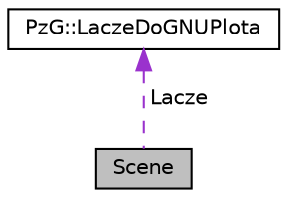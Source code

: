 digraph "Scene"
{
  edge [fontname="Helvetica",fontsize="10",labelfontname="Helvetica",labelfontsize="10"];
  node [fontname="Helvetica",fontsize="10",shape=record];
  Node1 [label="Scene",height=0.2,width=0.4,color="black", fillcolor="grey75", style="filled", fontcolor="black"];
  Node2 -> Node1 [dir="back",color="darkorchid3",fontsize="10",style="dashed",label=" Lacze" ,fontname="Helvetica"];
  Node2 [label="PzG::LaczeDoGNUPlota",height=0.2,width=0.4,color="black", fillcolor="white", style="filled",URL="$classPzG_1_1LaczeDoGNUPlota.html",tooltip="Klasa realizuje interfejs do programu GNUPlot. "];
}
